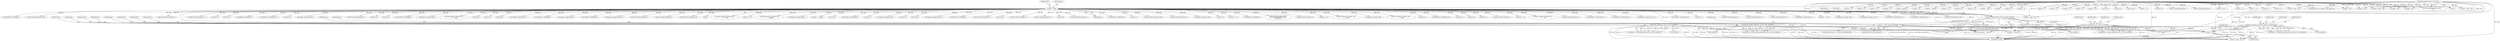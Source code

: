digraph "0_tcpdump_13d52e9c0e7caf7e6325b0051bc90a49968be67f@pointer" {
"1001693" [label="(Call,pptr + len)"];
"1000128" [label="(MethodParameterIn,const u_char *pptr)"];
"1001706" [label="(Call,decode_prefix4(ndo, tptr, len, buf, sizeof(buf)))"];
"1001680" [label="(Call,len == BGP_MP_NLRI_MINSIZE)"];
"1000129" [label="(MethodParameterIn,u_int len)"];
"1001640" [label="(Call,ND_TCHECK2(tptr[0], BGP_MP_NLRI_MINSIZE))"];
"1000142" [label="(Call,tptr = pptr)"];
"1001858" [label="(Call,decode_labeled_prefix6(ndo, tptr, len, buf, sizeof(buf)))"];
"1001818" [label="(Call,decode_prefix6(ndo, tptr, len, buf, sizeof(buf)))"];
"1001746" [label="(Call,decode_labeled_prefix4(ndo, tptr, len, buf, sizeof(buf)))"];
"1002224" [label="(Call,EXTRACT_16BITS(tptr+6))"];
"1000573" [label="(Call,len % 4)"];
"1001623" [label="(Call,tptr = pptr + len)"];
"1002890" [label="(Call,print_unknown_data(ndo, pptr, \"\n\t    \", len))"];
"1000471" [label="(Call,len % 4)"];
"1002432" [label="(Call,tptr+2)"];
"1000445" [label="(Call,ND_TCHECK2(tptr[0], 8))"];
"1000347" [label="(Call,ND_TCHECK2(tptr[0], 4))"];
"1002648" [label="(Call,ND_TCHECK2(tptr[0], 4))"];
"1001751" [label="(Call,sizeof(buf))"];
"1002194" [label="(Call,EXTRACT_16BITS(tptr+2))"];
"1000145" [label="(Call,tlen=len)"];
"1001097" [label="(Call,tptr += tlen)"];
"1001863" [label="(Call,sizeof(buf))"];
"1001858" [label="(Call,decode_labeled_prefix6(ndo, tptr, len, buf, sizeof(buf)))"];
"1000338" [label="(Call,len != 4)"];
"1000206" [label="(Call,tptr < pptr + len)"];
"1001625" [label="(Call,pptr + len)"];
"1001708" [label="(Identifier,tptr)"];
"1002479" [label="(Call,ipaddr_string(ndo, tptr))"];
"1001681" [label="(Identifier,len)"];
"1002298" [label="(Call,ipaddr_string(ndo, tptr+2))"];
"1002199" [label="(Call,EXTRACT_32BITS(tptr+4))"];
"1002136" [label="(Call,len % 8)"];
"1002256" [label="(Call,EXTRACT_32BITS(tptr+2))"];
"1000357" [label="(Call,EXTRACT_32BITS(tptr))"];
"1002874" [label="(Call,ND_TCHECK2(*pptr,len))"];
"1001073" [label="(Call,ND_TCHECK2(tptr[0], tlen))"];
"1002505" [label="(Call,ND_TCHECK2(tptr[0], 8))"];
"1001816" [label="(Call,advance = decode_prefix6(ndo, tptr, len, buf, sizeof(buf)))"];
"1002905" [label="(Call,ND_TCHECK2(*pptr,len))"];
"1002151" [label="(Call,ND_TCHECK2(tptr[0], 2))"];
"1002205" [label="(Call,tptr+4)"];
"1000208" [label="(Call,pptr + len)"];
"1002562" [label="(Call,tlen = len)"];
"1002111" [label="(Call,tptr-3)"];
"1002861" [label="(Call,len > 12)"];
"1002349" [label="(Call,tptr+2)"];
"1002869" [label="(Call,len -= 12)"];
"1002668" [label="(Call,EXTRACT_32BITS(tptr))"];
"1002431" [label="(Call,EXTRACT_24BITS(tptr+2))"];
"1002688" [label="(Call,len < 2)"];
"1000146" [label="(Identifier,tlen)"];
"1002225" [label="(Call,tptr+6)"];
"1002458" [label="(Call,ipaddr_string(ndo, tptr))"];
"1002489" [label="(Call,ND_TCHECK2(tptr[0], 4))"];
"1002257" [label="(Call,tptr+2)"];
"1002109" [label="(Call,print_unknown_data(ndo, tptr-3, \"\n\t    \", tlen))"];
"1001748" [label="(Identifier,tptr)"];
"1001749" [label="(Identifier,len)"];
"1001646" [label="(Identifier,af)"];
"1002834" [label="(Call,len > 0)"];
"1002354" [label="(Call,tptr+3)"];
"1001821" [label="(Identifier,len)"];
"1001710" [label="(Identifier,buf)"];
"1000493" [label="(Call,EXTRACT_32BITS(tptr))"];
"1000598" [label="(Call,ipaddr_string(ndo, tptr))"];
"1001750" [label="(Identifier,buf)"];
"1000153" [label="(Call,len != 1)"];
"1000548" [label="(Call,len != 4)"];
"1002552" [label="(Call,print_unknown_data(ndo, tptr, \"\n\t      \", tlen))"];
"1001679" [label="(ControlStructure,if (len == BGP_MP_NLRI_MINSIZE))"];
"1000391" [label="(Call,len == 6)"];
"1002247" [label="(Call,tptr+6)"];
"1000143" [label="(Identifier,tptr)"];
"1001167" [label="(Call,tptr < pptr + len)"];
"1000142" [label="(Call,tptr = pptr)"];
"1002403" [label="(Call,tptr+1)"];
"1002331" [label="(Call,tptr+6)"];
"1002581" [label="(Call,EXTRACT_16BITS(tptr+1))"];
"1000622" [label="(Call,EXTRACT_16BITS(tptr))"];
"1001687" [label="(Call,tptr += 3)"];
"1001706" [label="(Call,decode_prefix4(ndo, tptr, len, buf, sizeof(buf)))"];
"1000128" [label="(MethodParameterIn,const u_char *pptr)"];
"1000567" [label="(Call,ipaddr_string(ndo, tptr))"];
"1001820" [label="(Identifier,tptr)"];
"1002158" [label="(Call,EXTRACT_16BITS(tptr))"];
"1001860" [label="(Identifier,tptr)"];
"1002219" [label="(Call,ipaddr_string(ndo, tptr+2))"];
"1002447" [label="(Call,ND_TCHECK2(tptr[0], 8))"];
"1001641" [label="(Call,tptr[0])"];
"1000557" [label="(Call,ND_TCHECK2(tptr[0], 4))"];
"1002368" [label="(Call,EXTRACT_16BITS(tptr+2))"];
"1000362" [label="(Call,len != 0)"];
"1000130" [label="(Block,)"];
"1001092" [label="(Call,print_unknown_data(ndo, tptr, \"\n\t    \", tlen))"];
"1002387" [label="(Call,tptr +=8)"];
"1002635" [label="(Call,print_unknown_data(ndo, tptr,\"\n\t      \", length))"];
"1002719" [label="(Call,len < alenlen)"];
"1002516" [label="(Call,ipaddr_string(ndo, tptr))"];
"1001704" [label="(Call,advance = decode_prefix4(ndo, tptr, len, buf, sizeof(buf)))"];
"1000385" [label="(Call,ND_TCHECK2(tptr[0], len))"];
"1002640" [label="(Call,tptr += length)"];
"1001823" [label="(Call,sizeof(buf))"];
"1000376" [label="(Call,len != 8)"];
"1002582" [label="(Call,tptr+1)"];
"1001694" [label="(Identifier,pptr)"];
"1002848" [label="(Call,EXTRACT_32BITS(tptr))"];
"1001818" [label="(Call,decode_prefix6(ndo, tptr, len, buf, sizeof(buf)))"];
"1002369" [label="(Call,tptr+2)"];
"1002499" [label="(Call,ipaddr_string(ndo, tptr))"];
"1001647" [label="(Call,EXTRACT_16BITS(tptr))"];
"1001169" [label="(Call,pptr + len)"];
"1001695" [label="(Identifier,len)"];
"1002731" [label="(Call,len -= alenlen)"];
"1000200" [label="(Call,bgp_attr_get_as_size(ndo, atype, pptr, len))"];
"1001709" [label="(Identifier,len)"];
"1002200" [label="(Call,tptr+4)"];
"1002325" [label="(Call,tptr+6)"];
"1001691" [label="(Call,tptr < pptr + len)"];
"1002203" [label="(Call,ipaddr_string(ndo, tptr+4))"];
"1000461" [label="(Call,EXTRACT_32BITS(tptr))"];
"1001685" [label="(Identifier,ndo)"];
"1000321" [label="(Call,ND_TCHECK2(tptr[0], 4))"];
"1000312" [label="(Call,len != 4)"];
"1002221" [label="(Call,tptr+2)"];
"1002468" [label="(Call,ND_TCHECK2(tptr[0], 8))"];
"1002897" [label="(Call,ndo->ndo_vflag > 1 && len)"];
"1002395" [label="(Call,ND_TCHECK2(tptr[0], 5))"];
"1002308" [label="(Call,tptr+6)"];
"1001682" [label="(Identifier,BGP_MP_NLRI_MINSIZE)"];
"1002091" [label="(Call,tptr-3)"];
"1002130" [label="(Call,tptr += advance)"];
"1001680" [label="(Call,len == BGP_MP_NLRI_MINSIZE)"];
"1002570" [label="(Call,ND_TCHECK2(tptr[0], 3))"];
"1000144" [label="(Identifier,pptr)"];
"1000426" [label="(Call,EXTRACT_32BITS(tptr))"];
"1002300" [label="(Call,tptr+2)"];
"1000663" [label="(Call,ND_TCHECK2(tptr[0], tlen))"];
"1002525" [label="(Call,ND_TCHECK2(tptr[0], 8))"];
"1002820" [label="(Call,len % 12)"];
"1000436" [label="(Call,len != 8)"];
"1002810" [label="(Call,len -= alen)"];
"1001856" [label="(Call,advance = decode_labeled_prefix6(ndo, tptr, len, buf, sizeof(buf)))"];
"1002536" [label="(Call,ipaddr_string(ndo, tptr))"];
"1000190" [label="(Call,!len)"];
"1002286" [label="(Call,tptr+2)"];
"1002585" [label="(Call,tptr += 3)"];
"1001640" [label="(Call,ND_TCHECK2(tptr[0], BGP_MP_NLRI_MINSIZE))"];
"1001822" [label="(Identifier,buf)"];
"1000406" [label="(Call,EXTRACT_16BITS(tptr))"];
"1001688" [label="(Identifier,tptr)"];
"1001693" [label="(Call,pptr + len)"];
"1001711" [label="(Call,sizeof(buf))"];
"1001859" [label="(Identifier,ndo)"];
"1000180" [label="(Call,len % 2)"];
"1001747" [label="(Identifier,ndo)"];
"1000373" [label="(Call,len != 6)"];
"1000129" [label="(MethodParameterIn,u_int len)"];
"1000170" [label="(Call,tok2str(bgp_origin_values,\n\t\t\t\t\t\t\"Unknown Origin Typecode\",\n\t\t\t\t\t\ttptr[0]))"];
"1000615" [label="(Call,ND_TCHECK2(tptr[0], 3))"];
"1000542" [label="(Call,tptr +=4)"];
"1002121" [label="(Call,pptr + len)"];
"1000682" [label="(Call,print_unknown_data(ndo, tptr, \"\n\t    \", tlen))"];
"1001746" [label="(Call,decode_labeled_prefix4(ndo, tptr, len, buf, sizeof(buf)))"];
"1000331" [label="(Call,ipaddr_string(ndo, tptr))"];
"1001819" [label="(Identifier,ndo)"];
"1002119" [label="(Call,tptr = pptr + len)"];
"1002909" [label="(Call,print_unknown_data(ndo, pptr, \"\n\t    \", len))"];
"1002919" [label="(MethodReturn,RET)"];
"1001707" [label="(Identifier,ndo)"];
"1001861" [label="(Identifier,len)"];
"1001615" [label="(Call,print_unknown_data(ndo, tptr, \"\n\t    \", tlen))"];
"1001744" [label="(Call,advance = decode_labeled_prefix4(ndo, tptr, len, buf, sizeof(buf)))"];
"1002358" [label="(Call,tptr+4)"];
"1002654" [label="(Call,len < 4)"];
"1002246" [label="(Call,EXTRACT_16BITS(tptr+6))"];
"1002315" [label="(Call,tptr+7)"];
"1002705" [label="(Call,len -= 2)"];
"1002817" [label="(Call,len == 0)"];
"1002243" [label="(Call,tptr+2)"];
"1002195" [label="(Call,tptr+2)"];
"1000486" [label="(Call,ND_TCHECK2(tptr[0], 4))"];
"1002436" [label="(Call,tptr +=5)"];
"1001862" [label="(Identifier,buf)"];
"1002378" [label="(Call,print_unknown_data(ndo, tptr, \"\n\t      \", 8))"];
"1000150" [label="(Block,)"];
"1000587" [label="(Call,ND_TCHECK2(tptr[0], 4))"];
"1002357" [label="(Call,EXTRACT_16BITS(tptr+4))"];
"1002242" [label="(Call,EXTRACT_32BITS(tptr+2))"];
"1002673" [label="(Call,len -=4)"];
"1002284" [label="(Call,ipaddr_string(ndo, tptr+2))"];
"1002410" [label="(Call,tlen = len)"];
"1001644" [label="(Identifier,BGP_MP_NLRI_MINSIZE)"];
"1001693" -> "1001691"  [label="AST: "];
"1001693" -> "1001695"  [label="CFG: "];
"1001694" -> "1001693"  [label="AST: "];
"1001695" -> "1001693"  [label="AST: "];
"1001691" -> "1001693"  [label="CFG: "];
"1001693" -> "1002919"  [label="DDG: pptr"];
"1000128" -> "1001693"  [label="DDG: pptr"];
"1001706" -> "1001693"  [label="DDG: len"];
"1001680" -> "1001693"  [label="DDG: len"];
"1001858" -> "1001693"  [label="DDG: len"];
"1001818" -> "1001693"  [label="DDG: len"];
"1001746" -> "1001693"  [label="DDG: len"];
"1000129" -> "1001693"  [label="DDG: len"];
"1000128" -> "1000125"  [label="AST: "];
"1000128" -> "1002919"  [label="DDG: pptr"];
"1000128" -> "1000142"  [label="DDG: pptr"];
"1000128" -> "1000200"  [label="DDG: pptr"];
"1000128" -> "1000206"  [label="DDG: pptr"];
"1000128" -> "1000208"  [label="DDG: pptr"];
"1000128" -> "1001167"  [label="DDG: pptr"];
"1000128" -> "1001169"  [label="DDG: pptr"];
"1000128" -> "1001623"  [label="DDG: pptr"];
"1000128" -> "1001625"  [label="DDG: pptr"];
"1000128" -> "1001691"  [label="DDG: pptr"];
"1000128" -> "1002119"  [label="DDG: pptr"];
"1000128" -> "1002121"  [label="DDG: pptr"];
"1000128" -> "1002890"  [label="DDG: pptr"];
"1000128" -> "1002909"  [label="DDG: pptr"];
"1001706" -> "1001704"  [label="AST: "];
"1001706" -> "1001711"  [label="CFG: "];
"1001707" -> "1001706"  [label="AST: "];
"1001708" -> "1001706"  [label="AST: "];
"1001709" -> "1001706"  [label="AST: "];
"1001710" -> "1001706"  [label="AST: "];
"1001711" -> "1001706"  [label="AST: "];
"1001704" -> "1001706"  [label="CFG: "];
"1001706" -> "1002919"  [label="DDG: len"];
"1001706" -> "1002919"  [label="DDG: tptr"];
"1001706" -> "1002919"  [label="DDG: ndo"];
"1001706" -> "1002919"  [label="DDG: buf"];
"1001706" -> "1001691"  [label="DDG: len"];
"1001706" -> "1001704"  [label="DDG: tptr"];
"1001706" -> "1001704"  [label="DDG: buf"];
"1001706" -> "1001704"  [label="DDG: len"];
"1001706" -> "1001704"  [label="DDG: ndo"];
"1001706" -> "1002109"  [label="DDG: ndo"];
"1001706" -> "1002130"  [label="DDG: tptr"];
"1001706" -> "1002897"  [label="DDG: len"];
"1001706" -> "1002909"  [label="DDG: ndo"];
"1001680" -> "1001679"  [label="AST: "];
"1001680" -> "1001682"  [label="CFG: "];
"1001681" -> "1001680"  [label="AST: "];
"1001682" -> "1001680"  [label="AST: "];
"1001685" -> "1001680"  [label="CFG: "];
"1001688" -> "1001680"  [label="CFG: "];
"1001680" -> "1002919"  [label="DDG: BGP_MP_NLRI_MINSIZE"];
"1001680" -> "1002919"  [label="DDG: len == BGP_MP_NLRI_MINSIZE"];
"1000129" -> "1001680"  [label="DDG: len"];
"1001640" -> "1001680"  [label="DDG: BGP_MP_NLRI_MINSIZE"];
"1001680" -> "1001691"  [label="DDG: len"];
"1001680" -> "1002897"  [label="DDG: len"];
"1000129" -> "1000125"  [label="AST: "];
"1000129" -> "1002919"  [label="DDG: len"];
"1000129" -> "1000145"  [label="DDG: len"];
"1000129" -> "1000153"  [label="DDG: len"];
"1000129" -> "1000180"  [label="DDG: len"];
"1000129" -> "1000190"  [label="DDG: len"];
"1000129" -> "1000200"  [label="DDG: len"];
"1000129" -> "1000206"  [label="DDG: len"];
"1000129" -> "1000208"  [label="DDG: len"];
"1000129" -> "1000312"  [label="DDG: len"];
"1000129" -> "1000338"  [label="DDG: len"];
"1000129" -> "1000362"  [label="DDG: len"];
"1000129" -> "1000373"  [label="DDG: len"];
"1000129" -> "1000376"  [label="DDG: len"];
"1000129" -> "1000385"  [label="DDG: len"];
"1000129" -> "1000391"  [label="DDG: len"];
"1000129" -> "1000436"  [label="DDG: len"];
"1000129" -> "1000471"  [label="DDG: len"];
"1000129" -> "1000548"  [label="DDG: len"];
"1000129" -> "1000573"  [label="DDG: len"];
"1000129" -> "1001167"  [label="DDG: len"];
"1000129" -> "1001169"  [label="DDG: len"];
"1000129" -> "1001623"  [label="DDG: len"];
"1000129" -> "1001625"  [label="DDG: len"];
"1000129" -> "1001691"  [label="DDG: len"];
"1000129" -> "1002119"  [label="DDG: len"];
"1000129" -> "1002121"  [label="DDG: len"];
"1000129" -> "1002136"  [label="DDG: len"];
"1000129" -> "1002410"  [label="DDG: len"];
"1000129" -> "1002562"  [label="DDG: len"];
"1000129" -> "1002654"  [label="DDG: len"];
"1000129" -> "1002673"  [label="DDG: len"];
"1000129" -> "1002688"  [label="DDG: len"];
"1000129" -> "1002705"  [label="DDG: len"];
"1000129" -> "1002719"  [label="DDG: len"];
"1000129" -> "1002731"  [label="DDG: len"];
"1000129" -> "1002810"  [label="DDG: len"];
"1000129" -> "1002817"  [label="DDG: len"];
"1000129" -> "1002820"  [label="DDG: len"];
"1000129" -> "1002834"  [label="DDG: len"];
"1000129" -> "1002861"  [label="DDG: len"];
"1000129" -> "1002869"  [label="DDG: len"];
"1000129" -> "1002874"  [label="DDG: len"];
"1000129" -> "1002890"  [label="DDG: len"];
"1000129" -> "1002897"  [label="DDG: len"];
"1000129" -> "1002905"  [label="DDG: len"];
"1000129" -> "1002909"  [label="DDG: len"];
"1001640" -> "1000150"  [label="AST: "];
"1001640" -> "1001644"  [label="CFG: "];
"1001641" -> "1001640"  [label="AST: "];
"1001644" -> "1001640"  [label="AST: "];
"1001646" -> "1001640"  [label="CFG: "];
"1001640" -> "1002919"  [label="DDG: ND_TCHECK2(tptr[0], BGP_MP_NLRI_MINSIZE)"];
"1001640" -> "1002919"  [label="DDG: tptr[0]"];
"1000142" -> "1001640"  [label="DDG: tptr"];
"1001640" -> "1001647"  [label="DDG: tptr[0]"];
"1001640" -> "1001687"  [label="DDG: tptr[0]"];
"1001640" -> "1001691"  [label="DDG: tptr[0]"];
"1001640" -> "1002091"  [label="DDG: tptr[0]"];
"1001640" -> "1002111"  [label="DDG: tptr[0]"];
"1001640" -> "1002130"  [label="DDG: tptr[0]"];
"1000142" -> "1000130"  [label="AST: "];
"1000142" -> "1000144"  [label="CFG: "];
"1000143" -> "1000142"  [label="AST: "];
"1000144" -> "1000142"  [label="AST: "];
"1000146" -> "1000142"  [label="CFG: "];
"1000142" -> "1002919"  [label="DDG: pptr"];
"1000142" -> "1002919"  [label="DDG: tptr"];
"1000142" -> "1000170"  [label="DDG: tptr"];
"1000142" -> "1000206"  [label="DDG: tptr"];
"1000142" -> "1000321"  [label="DDG: tptr"];
"1000142" -> "1000331"  [label="DDG: tptr"];
"1000142" -> "1000347"  [label="DDG: tptr"];
"1000142" -> "1000357"  [label="DDG: tptr"];
"1000142" -> "1000385"  [label="DDG: tptr"];
"1000142" -> "1000406"  [label="DDG: tptr"];
"1000142" -> "1000426"  [label="DDG: tptr"];
"1000142" -> "1000445"  [label="DDG: tptr"];
"1000142" -> "1000461"  [label="DDG: tptr"];
"1000142" -> "1000486"  [label="DDG: tptr"];
"1000142" -> "1000493"  [label="DDG: tptr"];
"1000142" -> "1000542"  [label="DDG: tptr"];
"1000142" -> "1000557"  [label="DDG: tptr"];
"1000142" -> "1000567"  [label="DDG: tptr"];
"1000142" -> "1000587"  [label="DDG: tptr"];
"1000142" -> "1000598"  [label="DDG: tptr"];
"1000142" -> "1000615"  [label="DDG: tptr"];
"1000142" -> "1000622"  [label="DDG: tptr"];
"1000142" -> "1000663"  [label="DDG: tptr"];
"1000142" -> "1000682"  [label="DDG: tptr"];
"1000142" -> "1001073"  [label="DDG: tptr"];
"1000142" -> "1001092"  [label="DDG: tptr"];
"1000142" -> "1001097"  [label="DDG: tptr"];
"1000142" -> "1001615"  [label="DDG: tptr"];
"1000142" -> "1001647"  [label="DDG: tptr"];
"1000142" -> "1002091"  [label="DDG: tptr"];
"1000142" -> "1002151"  [label="DDG: tptr"];
"1000142" -> "1002158"  [label="DDG: tptr"];
"1000142" -> "1002194"  [label="DDG: tptr"];
"1000142" -> "1002195"  [label="DDG: tptr"];
"1000142" -> "1002199"  [label="DDG: tptr"];
"1000142" -> "1002200"  [label="DDG: tptr"];
"1000142" -> "1002203"  [label="DDG: tptr"];
"1000142" -> "1002205"  [label="DDG: tptr"];
"1000142" -> "1002219"  [label="DDG: tptr"];
"1000142" -> "1002221"  [label="DDG: tptr"];
"1000142" -> "1002224"  [label="DDG: tptr"];
"1000142" -> "1002225"  [label="DDG: tptr"];
"1000142" -> "1002242"  [label="DDG: tptr"];
"1000142" -> "1002243"  [label="DDG: tptr"];
"1000142" -> "1002246"  [label="DDG: tptr"];
"1000142" -> "1002247"  [label="DDG: tptr"];
"1000142" -> "1002256"  [label="DDG: tptr"];
"1000142" -> "1002257"  [label="DDG: tptr"];
"1000142" -> "1002284"  [label="DDG: tptr"];
"1000142" -> "1002286"  [label="DDG: tptr"];
"1000142" -> "1002298"  [label="DDG: tptr"];
"1000142" -> "1002300"  [label="DDG: tptr"];
"1000142" -> "1002308"  [label="DDG: tptr"];
"1000142" -> "1002315"  [label="DDG: tptr"];
"1000142" -> "1002325"  [label="DDG: tptr"];
"1000142" -> "1002331"  [label="DDG: tptr"];
"1000142" -> "1002349"  [label="DDG: tptr"];
"1000142" -> "1002354"  [label="DDG: tptr"];
"1000142" -> "1002357"  [label="DDG: tptr"];
"1000142" -> "1002358"  [label="DDG: tptr"];
"1000142" -> "1002368"  [label="DDG: tptr"];
"1000142" -> "1002369"  [label="DDG: tptr"];
"1000142" -> "1002378"  [label="DDG: tptr"];
"1000142" -> "1002387"  [label="DDG: tptr"];
"1000142" -> "1002395"  [label="DDG: tptr"];
"1000142" -> "1002403"  [label="DDG: tptr"];
"1000142" -> "1002431"  [label="DDG: tptr"];
"1000142" -> "1002432"  [label="DDG: tptr"];
"1000142" -> "1002436"  [label="DDG: tptr"];
"1000142" -> "1002447"  [label="DDG: tptr"];
"1000142" -> "1002458"  [label="DDG: tptr"];
"1000142" -> "1002468"  [label="DDG: tptr"];
"1000142" -> "1002479"  [label="DDG: tptr"];
"1000142" -> "1002489"  [label="DDG: tptr"];
"1000142" -> "1002499"  [label="DDG: tptr"];
"1000142" -> "1002505"  [label="DDG: tptr"];
"1000142" -> "1002516"  [label="DDG: tptr"];
"1000142" -> "1002525"  [label="DDG: tptr"];
"1000142" -> "1002536"  [label="DDG: tptr"];
"1000142" -> "1002552"  [label="DDG: tptr"];
"1000142" -> "1002570"  [label="DDG: tptr"];
"1000142" -> "1002581"  [label="DDG: tptr"];
"1000142" -> "1002582"  [label="DDG: tptr"];
"1000142" -> "1002585"  [label="DDG: tptr"];
"1000142" -> "1002635"  [label="DDG: tptr"];
"1000142" -> "1002640"  [label="DDG: tptr"];
"1000142" -> "1002648"  [label="DDG: tptr"];
"1000142" -> "1002668"  [label="DDG: tptr"];
"1000142" -> "1002848"  [label="DDG: tptr"];
"1001858" -> "1001856"  [label="AST: "];
"1001858" -> "1001863"  [label="CFG: "];
"1001859" -> "1001858"  [label="AST: "];
"1001860" -> "1001858"  [label="AST: "];
"1001861" -> "1001858"  [label="AST: "];
"1001862" -> "1001858"  [label="AST: "];
"1001863" -> "1001858"  [label="AST: "];
"1001856" -> "1001858"  [label="CFG: "];
"1001858" -> "1002919"  [label="DDG: buf"];
"1001858" -> "1002919"  [label="DDG: ndo"];
"1001858" -> "1002919"  [label="DDG: len"];
"1001858" -> "1002919"  [label="DDG: tptr"];
"1001858" -> "1001691"  [label="DDG: len"];
"1001858" -> "1001856"  [label="DDG: ndo"];
"1001858" -> "1001856"  [label="DDG: len"];
"1001858" -> "1001856"  [label="DDG: buf"];
"1001858" -> "1001856"  [label="DDG: tptr"];
"1001858" -> "1002109"  [label="DDG: ndo"];
"1001858" -> "1002130"  [label="DDG: tptr"];
"1001858" -> "1002897"  [label="DDG: len"];
"1001858" -> "1002909"  [label="DDG: ndo"];
"1001818" -> "1001816"  [label="AST: "];
"1001818" -> "1001823"  [label="CFG: "];
"1001819" -> "1001818"  [label="AST: "];
"1001820" -> "1001818"  [label="AST: "];
"1001821" -> "1001818"  [label="AST: "];
"1001822" -> "1001818"  [label="AST: "];
"1001823" -> "1001818"  [label="AST: "];
"1001816" -> "1001818"  [label="CFG: "];
"1001818" -> "1002919"  [label="DDG: buf"];
"1001818" -> "1002919"  [label="DDG: ndo"];
"1001818" -> "1002919"  [label="DDG: tptr"];
"1001818" -> "1002919"  [label="DDG: len"];
"1001818" -> "1001691"  [label="DDG: len"];
"1001818" -> "1001816"  [label="DDG: len"];
"1001818" -> "1001816"  [label="DDG: ndo"];
"1001818" -> "1001816"  [label="DDG: tptr"];
"1001818" -> "1001816"  [label="DDG: buf"];
"1001818" -> "1002109"  [label="DDG: ndo"];
"1001818" -> "1002130"  [label="DDG: tptr"];
"1001818" -> "1002897"  [label="DDG: len"];
"1001818" -> "1002909"  [label="DDG: ndo"];
"1001746" -> "1001744"  [label="AST: "];
"1001746" -> "1001751"  [label="CFG: "];
"1001747" -> "1001746"  [label="AST: "];
"1001748" -> "1001746"  [label="AST: "];
"1001749" -> "1001746"  [label="AST: "];
"1001750" -> "1001746"  [label="AST: "];
"1001751" -> "1001746"  [label="AST: "];
"1001744" -> "1001746"  [label="CFG: "];
"1001746" -> "1002919"  [label="DDG: ndo"];
"1001746" -> "1002919"  [label="DDG: tptr"];
"1001746" -> "1002919"  [label="DDG: buf"];
"1001746" -> "1002919"  [label="DDG: len"];
"1001746" -> "1001691"  [label="DDG: len"];
"1001746" -> "1001744"  [label="DDG: ndo"];
"1001746" -> "1001744"  [label="DDG: len"];
"1001746" -> "1001744"  [label="DDG: buf"];
"1001746" -> "1001744"  [label="DDG: tptr"];
"1001746" -> "1002109"  [label="DDG: ndo"];
"1001746" -> "1002130"  [label="DDG: tptr"];
"1001746" -> "1002897"  [label="DDG: len"];
"1001746" -> "1002909"  [label="DDG: ndo"];
}
